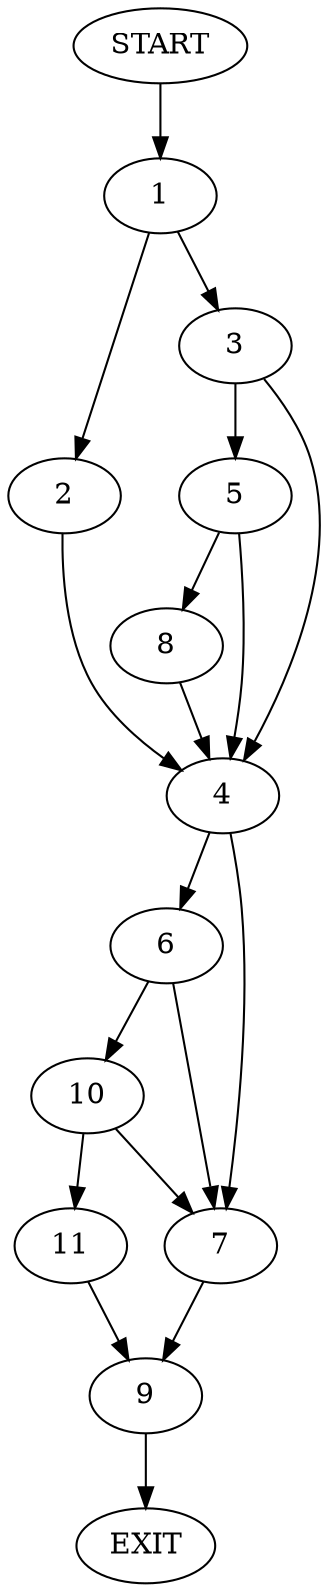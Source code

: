 digraph {
0 [label="START"];
1;
2;
3;
4;
5;
6;
7;
8;
9;
10;
11;
12 [label="EXIT"];
0 -> 1;
1 -> 2;
1 -> 3;
2 -> 4;
3 -> 5;
3 -> 4;
4 -> 6;
4 -> 7;
5 -> 8;
5 -> 4;
8 -> 4;
7 -> 9;
6 -> 10;
6 -> 7;
10 -> 11;
10 -> 7;
11 -> 9;
9 -> 12;
}